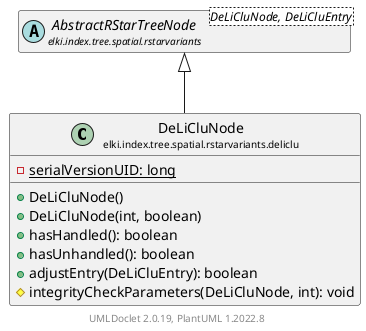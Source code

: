 @startuml
    remove .*\.(Instance|Par|Parameterizer|Factory)$
    set namespaceSeparator none
    hide empty fields
    hide empty methods

    class "<size:14>DeLiCluNode\n<size:10>elki.index.tree.spatial.rstarvariants.deliclu" as elki.index.tree.spatial.rstarvariants.deliclu.DeLiCluNode [[DeLiCluNode.html]] {
        {static} -serialVersionUID: long
        +DeLiCluNode()
        +DeLiCluNode(int, boolean)
        +hasHandled(): boolean
        +hasUnhandled(): boolean
        +adjustEntry(DeLiCluEntry): boolean
        #integrityCheckParameters(DeLiCluNode, int): void
    }

    abstract class "<size:14>AbstractRStarTreeNode\n<size:10>elki.index.tree.spatial.rstarvariants" as elki.index.tree.spatial.rstarvariants.AbstractRStarTreeNode<DeLiCluNode, DeLiCluEntry> [[../AbstractRStarTreeNode.html]]

    elki.index.tree.spatial.rstarvariants.AbstractRStarTreeNode <|-- elki.index.tree.spatial.rstarvariants.deliclu.DeLiCluNode

    center footer UMLDoclet 2.0.19, PlantUML 1.2022.8
@enduml
